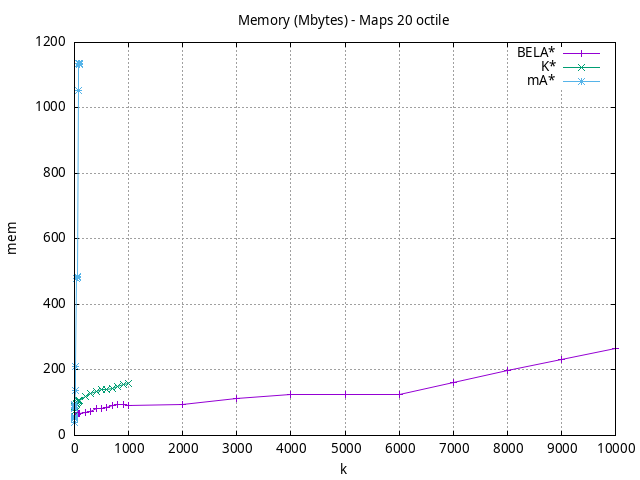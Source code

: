 #!/usr/bin/gnuplot
# -*- coding: utf-8 -*-
#
# results/maps/octile/20/random512-20.heuristic.octile.mem.gnuplot
#
# Started on 12/06/2023 14:54:20
# Author: Carlos Linares López
set grid
set xlabel "k"
set ylabel "mem"

set title "Memory (Mbytes) - Maps 20 octile"

set terminal png enhanced font "Ariel,10"
set output 'random512-20.heuristic.octile.mem.png'

plot "-" title "BELA*"      with linesp, "-" title "K*"      with linesp, "-" title "mA*"      with linesp

	1 55.31
	2 56.61
	3 56.73
	4 57.04
	5 57.37
	6 57.55
	7 57.72
	8 57.92
	9 58.18
	10 58.13
	20 57.65
	30 58.41
	40 61.93
	50 63.12
	60 64.53
	70 67.09
	80 68.6
	90 68.65
	100 68.35
	200 68.75
	300 72.24
	400 81.03
	500 82.17
	600 84.8
	700 92.45
	800 94.32
	900 94.11
	1000 91.45
	2000 94.12
	3000 113.33
	4000 125.01
	5000 124.29
	6000 126.4
	7000 161.77
	8000 197.86
	9000 230.86
	10000 265.95
end
	1 72.01
	2 82.2
	3 83.92
	4 84.92
	5 85.92
	6 86.92
	7 87.92
	8 88.92
	9 89.92
	10 90.92
	20 92.97
	30 95.91
	40 96.91
	50 101.57
	60 102.0
	70 104.73
	80 105.42
	90 106.0
	100 107.24
	200 118.0
	300 129.0
	400 134.92
	500 139.92
	600 141.04
	700 144.81
	800 150.33
	900 154.4
	1000 158.77
end
	1 40.28
	2 53.52
	3 51.95
	4 57.02
	5 83.61
	6 81.76
	7 86.16
	8 90.6
	9 93.67
	10 136.54
	20 211.56
	30 478.36
	40 478.99
	50 481.62
	60 486.95
	70 1054.41
	80 1135.44
	90 1135.44
	100 1131.45
end
